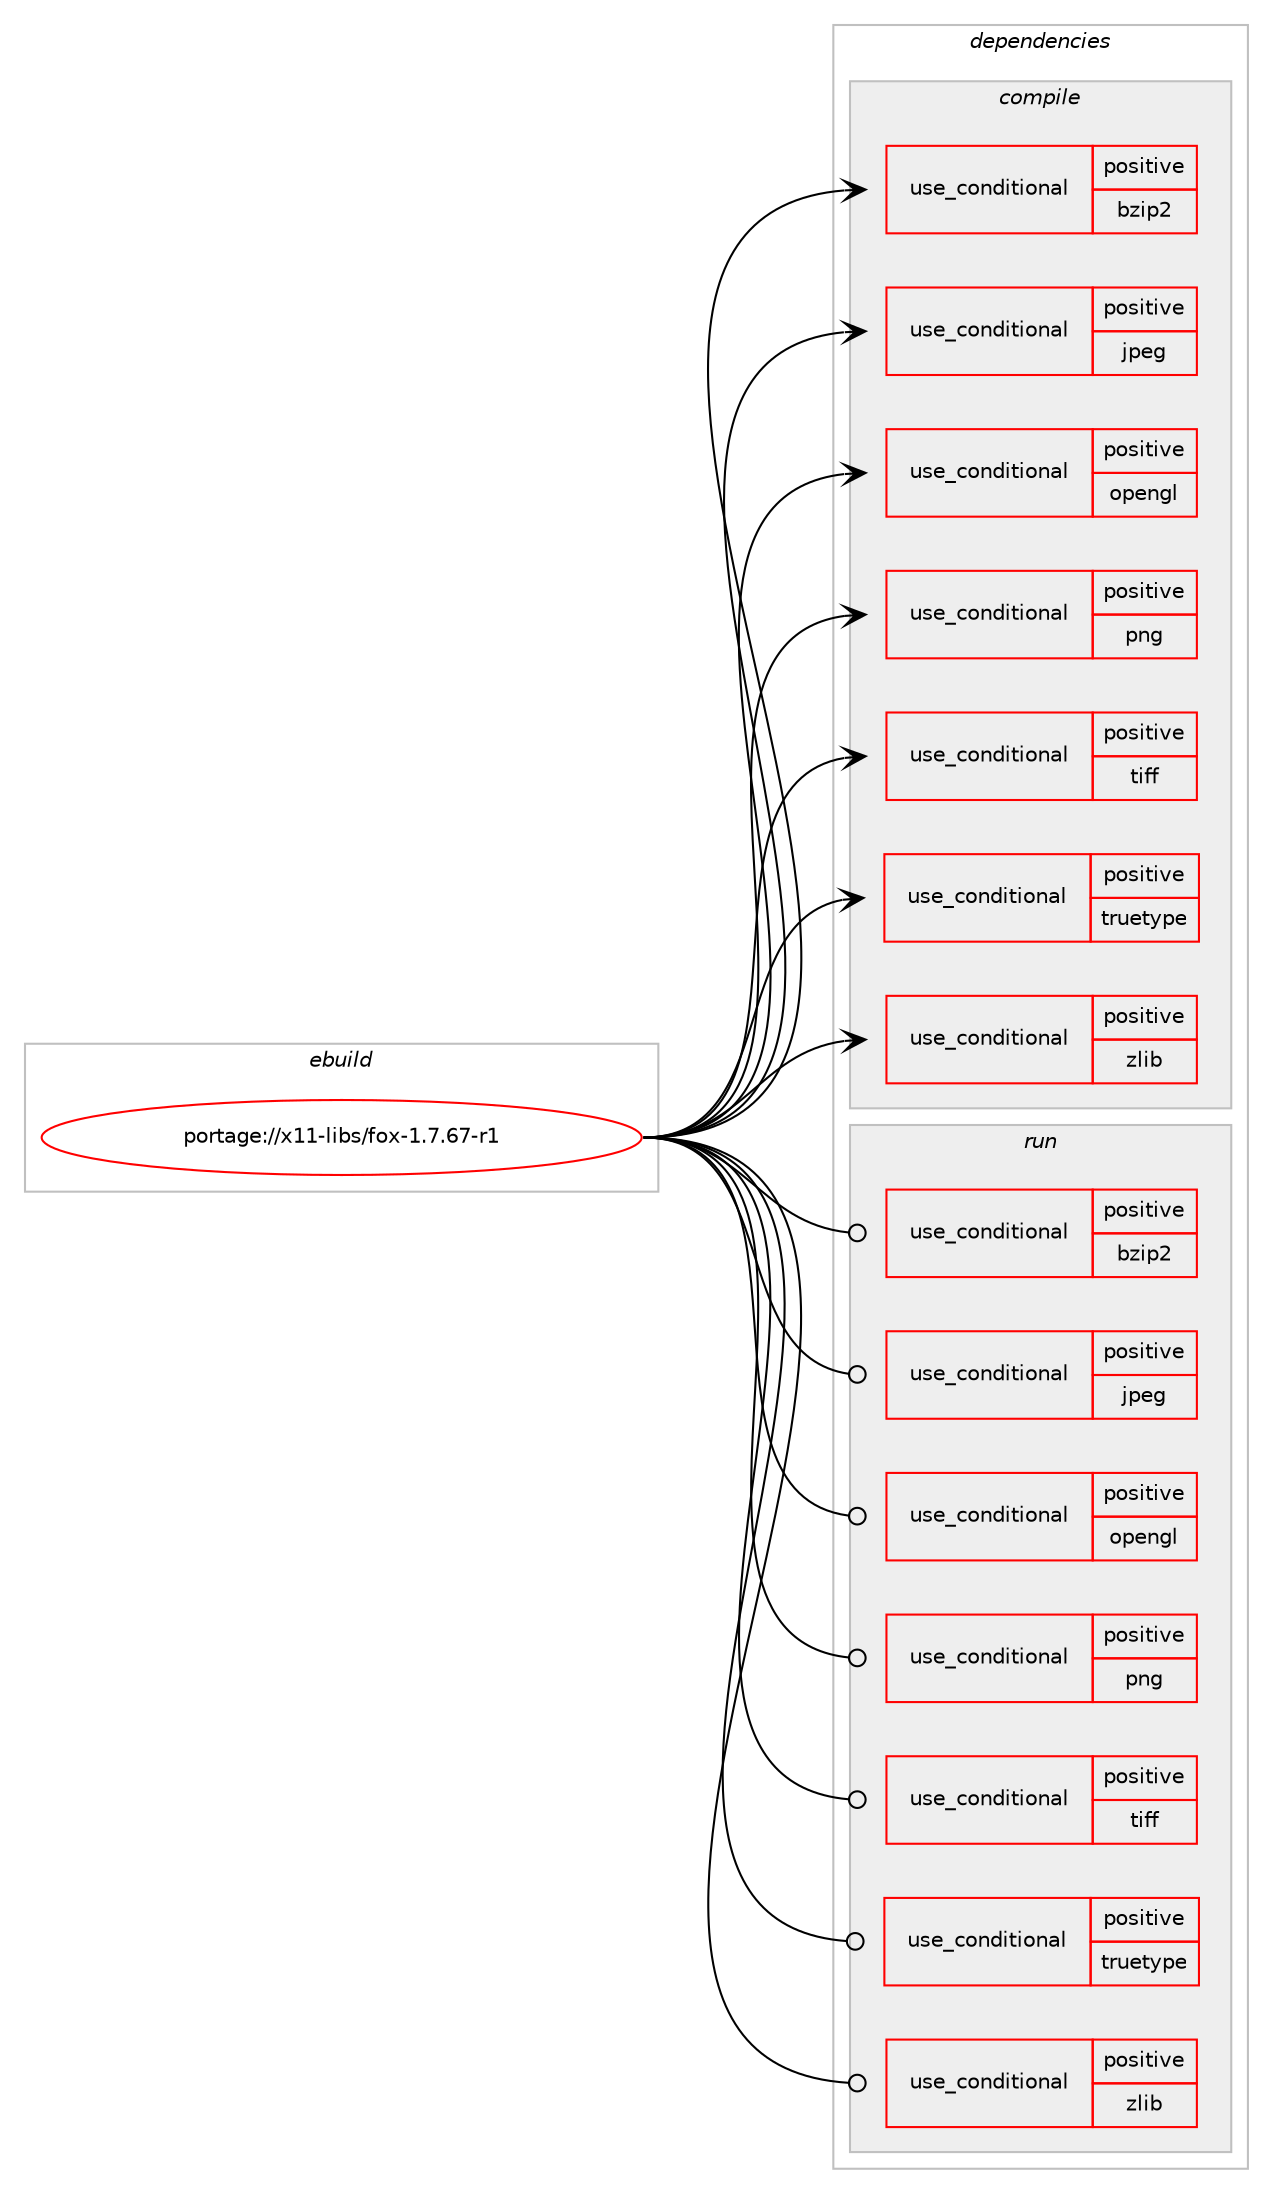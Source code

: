 digraph prolog {

# *************
# Graph options
# *************

newrank=true;
concentrate=true;
compound=true;
graph [rankdir=LR,fontname=Helvetica,fontsize=10,ranksep=1.5];#, ranksep=2.5, nodesep=0.2];
edge  [arrowhead=vee];
node  [fontname=Helvetica,fontsize=10];

# **********
# The ebuild
# **********

subgraph cluster_leftcol {
color=gray;
rank=same;
label=<<i>ebuild</i>>;
id [label="portage://x11-libs/fox-1.7.67-r1", color=red, width=4, href="../x11-libs/fox-1.7.67-r1.svg"];
}

# ****************
# The dependencies
# ****************

subgraph cluster_midcol {
color=gray;
label=<<i>dependencies</i>>;
subgraph cluster_compile {
fillcolor="#eeeeee";
style=filled;
label=<<i>compile</i>>;
subgraph cond17364 {
dependency26276 [label=<<TABLE BORDER="0" CELLBORDER="1" CELLSPACING="0" CELLPADDING="4"><TR><TD ROWSPAN="3" CELLPADDING="10">use_conditional</TD></TR><TR><TD>positive</TD></TR><TR><TD>bzip2</TD></TR></TABLE>>, shape=none, color=red];
# *** BEGIN UNKNOWN DEPENDENCY TYPE (TODO) ***
# dependency26276 -> package_dependency(portage://x11-libs/fox-1.7.67-r1,install,no,app-arch,bzip2,none,[,,],[],[])
# *** END UNKNOWN DEPENDENCY TYPE (TODO) ***

}
id:e -> dependency26276:w [weight=20,style="solid",arrowhead="vee"];
subgraph cond17365 {
dependency26277 [label=<<TABLE BORDER="0" CELLBORDER="1" CELLSPACING="0" CELLPADDING="4"><TR><TD ROWSPAN="3" CELLPADDING="10">use_conditional</TD></TR><TR><TD>positive</TD></TR><TR><TD>jpeg</TD></TR></TABLE>>, shape=none, color=red];
# *** BEGIN UNKNOWN DEPENDENCY TYPE (TODO) ***
# dependency26277 -> package_dependency(portage://x11-libs/fox-1.7.67-r1,install,no,media-libs,libjpeg-turbo,none,[,,],any_same_slot,[])
# *** END UNKNOWN DEPENDENCY TYPE (TODO) ***

}
id:e -> dependency26277:w [weight=20,style="solid",arrowhead="vee"];
subgraph cond17366 {
dependency26278 [label=<<TABLE BORDER="0" CELLBORDER="1" CELLSPACING="0" CELLPADDING="4"><TR><TD ROWSPAN="3" CELLPADDING="10">use_conditional</TD></TR><TR><TD>positive</TD></TR><TR><TD>opengl</TD></TR></TABLE>>, shape=none, color=red];
# *** BEGIN UNKNOWN DEPENDENCY TYPE (TODO) ***
# dependency26278 -> package_dependency(portage://x11-libs/fox-1.7.67-r1,install,no,virtual,glu,none,[,,],[],[])
# *** END UNKNOWN DEPENDENCY TYPE (TODO) ***

# *** BEGIN UNKNOWN DEPENDENCY TYPE (TODO) ***
# dependency26278 -> package_dependency(portage://x11-libs/fox-1.7.67-r1,install,no,virtual,opengl,none,[,,],[],[])
# *** END UNKNOWN DEPENDENCY TYPE (TODO) ***

}
id:e -> dependency26278:w [weight=20,style="solid",arrowhead="vee"];
subgraph cond17367 {
dependency26279 [label=<<TABLE BORDER="0" CELLBORDER="1" CELLSPACING="0" CELLPADDING="4"><TR><TD ROWSPAN="3" CELLPADDING="10">use_conditional</TD></TR><TR><TD>positive</TD></TR><TR><TD>png</TD></TR></TABLE>>, shape=none, color=red];
# *** BEGIN UNKNOWN DEPENDENCY TYPE (TODO) ***
# dependency26279 -> package_dependency(portage://x11-libs/fox-1.7.67-r1,install,no,media-libs,libpng,none,[,,],any_same_slot,[])
# *** END UNKNOWN DEPENDENCY TYPE (TODO) ***

}
id:e -> dependency26279:w [weight=20,style="solid",arrowhead="vee"];
subgraph cond17368 {
dependency26280 [label=<<TABLE BORDER="0" CELLBORDER="1" CELLSPACING="0" CELLPADDING="4"><TR><TD ROWSPAN="3" CELLPADDING="10">use_conditional</TD></TR><TR><TD>positive</TD></TR><TR><TD>tiff</TD></TR></TABLE>>, shape=none, color=red];
# *** BEGIN UNKNOWN DEPENDENCY TYPE (TODO) ***
# dependency26280 -> package_dependency(portage://x11-libs/fox-1.7.67-r1,install,no,media-libs,tiff,none,[,,],any_same_slot,[])
# *** END UNKNOWN DEPENDENCY TYPE (TODO) ***

}
id:e -> dependency26280:w [weight=20,style="solid",arrowhead="vee"];
subgraph cond17369 {
dependency26281 [label=<<TABLE BORDER="0" CELLBORDER="1" CELLSPACING="0" CELLPADDING="4"><TR><TD ROWSPAN="3" CELLPADDING="10">use_conditional</TD></TR><TR><TD>positive</TD></TR><TR><TD>truetype</TD></TR></TABLE>>, shape=none, color=red];
# *** BEGIN UNKNOWN DEPENDENCY TYPE (TODO) ***
# dependency26281 -> package_dependency(portage://x11-libs/fox-1.7.67-r1,install,no,media-libs,freetype,none,[,,],[slot(2)],[])
# *** END UNKNOWN DEPENDENCY TYPE (TODO) ***

# *** BEGIN UNKNOWN DEPENDENCY TYPE (TODO) ***
# dependency26281 -> package_dependency(portage://x11-libs/fox-1.7.67-r1,install,no,x11-libs,libXft,none,[,,],[],[])
# *** END UNKNOWN DEPENDENCY TYPE (TODO) ***

}
id:e -> dependency26281:w [weight=20,style="solid",arrowhead="vee"];
subgraph cond17370 {
dependency26282 [label=<<TABLE BORDER="0" CELLBORDER="1" CELLSPACING="0" CELLPADDING="4"><TR><TD ROWSPAN="3" CELLPADDING="10">use_conditional</TD></TR><TR><TD>positive</TD></TR><TR><TD>zlib</TD></TR></TABLE>>, shape=none, color=red];
# *** BEGIN UNKNOWN DEPENDENCY TYPE (TODO) ***
# dependency26282 -> package_dependency(portage://x11-libs/fox-1.7.67-r1,install,no,sys-libs,zlib,none,[,,],[],[])
# *** END UNKNOWN DEPENDENCY TYPE (TODO) ***

}
id:e -> dependency26282:w [weight=20,style="solid",arrowhead="vee"];
# *** BEGIN UNKNOWN DEPENDENCY TYPE (TODO) ***
# id -> package_dependency(portage://x11-libs/fox-1.7.67-r1,install,no,x11-base,xorg-proto,none,[,,],[],[])
# *** END UNKNOWN DEPENDENCY TYPE (TODO) ***

# *** BEGIN UNKNOWN DEPENDENCY TYPE (TODO) ***
# id -> package_dependency(portage://x11-libs/fox-1.7.67-r1,install,no,x11-libs,fox-wrapper,none,[,,],[],[])
# *** END UNKNOWN DEPENDENCY TYPE (TODO) ***

# *** BEGIN UNKNOWN DEPENDENCY TYPE (TODO) ***
# id -> package_dependency(portage://x11-libs/fox-1.7.67-r1,install,no,x11-libs,libXcursor,none,[,,],[],[])
# *** END UNKNOWN DEPENDENCY TYPE (TODO) ***

# *** BEGIN UNKNOWN DEPENDENCY TYPE (TODO) ***
# id -> package_dependency(portage://x11-libs/fox-1.7.67-r1,install,no,x11-libs,libXrandr,none,[,,],[],[])
# *** END UNKNOWN DEPENDENCY TYPE (TODO) ***

# *** BEGIN UNKNOWN DEPENDENCY TYPE (TODO) ***
# id -> package_dependency(portage://x11-libs/fox-1.7.67-r1,install,no,x11-libs,libXt,none,[,,],[],[])
# *** END UNKNOWN DEPENDENCY TYPE (TODO) ***

}
subgraph cluster_compileandrun {
fillcolor="#eeeeee";
style=filled;
label=<<i>compile and run</i>>;
}
subgraph cluster_run {
fillcolor="#eeeeee";
style=filled;
label=<<i>run</i>>;
subgraph cond17371 {
dependency26283 [label=<<TABLE BORDER="0" CELLBORDER="1" CELLSPACING="0" CELLPADDING="4"><TR><TD ROWSPAN="3" CELLPADDING="10">use_conditional</TD></TR><TR><TD>positive</TD></TR><TR><TD>bzip2</TD></TR></TABLE>>, shape=none, color=red];
# *** BEGIN UNKNOWN DEPENDENCY TYPE (TODO) ***
# dependency26283 -> package_dependency(portage://x11-libs/fox-1.7.67-r1,run,no,app-arch,bzip2,none,[,,],[],[])
# *** END UNKNOWN DEPENDENCY TYPE (TODO) ***

}
id:e -> dependency26283:w [weight=20,style="solid",arrowhead="odot"];
subgraph cond17372 {
dependency26284 [label=<<TABLE BORDER="0" CELLBORDER="1" CELLSPACING="0" CELLPADDING="4"><TR><TD ROWSPAN="3" CELLPADDING="10">use_conditional</TD></TR><TR><TD>positive</TD></TR><TR><TD>jpeg</TD></TR></TABLE>>, shape=none, color=red];
# *** BEGIN UNKNOWN DEPENDENCY TYPE (TODO) ***
# dependency26284 -> package_dependency(portage://x11-libs/fox-1.7.67-r1,run,no,media-libs,libjpeg-turbo,none,[,,],any_same_slot,[])
# *** END UNKNOWN DEPENDENCY TYPE (TODO) ***

}
id:e -> dependency26284:w [weight=20,style="solid",arrowhead="odot"];
subgraph cond17373 {
dependency26285 [label=<<TABLE BORDER="0" CELLBORDER="1" CELLSPACING="0" CELLPADDING="4"><TR><TD ROWSPAN="3" CELLPADDING="10">use_conditional</TD></TR><TR><TD>positive</TD></TR><TR><TD>opengl</TD></TR></TABLE>>, shape=none, color=red];
# *** BEGIN UNKNOWN DEPENDENCY TYPE (TODO) ***
# dependency26285 -> package_dependency(portage://x11-libs/fox-1.7.67-r1,run,no,virtual,glu,none,[,,],[],[])
# *** END UNKNOWN DEPENDENCY TYPE (TODO) ***

# *** BEGIN UNKNOWN DEPENDENCY TYPE (TODO) ***
# dependency26285 -> package_dependency(portage://x11-libs/fox-1.7.67-r1,run,no,virtual,opengl,none,[,,],[],[])
# *** END UNKNOWN DEPENDENCY TYPE (TODO) ***

}
id:e -> dependency26285:w [weight=20,style="solid",arrowhead="odot"];
subgraph cond17374 {
dependency26286 [label=<<TABLE BORDER="0" CELLBORDER="1" CELLSPACING="0" CELLPADDING="4"><TR><TD ROWSPAN="3" CELLPADDING="10">use_conditional</TD></TR><TR><TD>positive</TD></TR><TR><TD>png</TD></TR></TABLE>>, shape=none, color=red];
# *** BEGIN UNKNOWN DEPENDENCY TYPE (TODO) ***
# dependency26286 -> package_dependency(portage://x11-libs/fox-1.7.67-r1,run,no,media-libs,libpng,none,[,,],any_same_slot,[])
# *** END UNKNOWN DEPENDENCY TYPE (TODO) ***

}
id:e -> dependency26286:w [weight=20,style="solid",arrowhead="odot"];
subgraph cond17375 {
dependency26287 [label=<<TABLE BORDER="0" CELLBORDER="1" CELLSPACING="0" CELLPADDING="4"><TR><TD ROWSPAN="3" CELLPADDING="10">use_conditional</TD></TR><TR><TD>positive</TD></TR><TR><TD>tiff</TD></TR></TABLE>>, shape=none, color=red];
# *** BEGIN UNKNOWN DEPENDENCY TYPE (TODO) ***
# dependency26287 -> package_dependency(portage://x11-libs/fox-1.7.67-r1,run,no,media-libs,tiff,none,[,,],any_same_slot,[])
# *** END UNKNOWN DEPENDENCY TYPE (TODO) ***

}
id:e -> dependency26287:w [weight=20,style="solid",arrowhead="odot"];
subgraph cond17376 {
dependency26288 [label=<<TABLE BORDER="0" CELLBORDER="1" CELLSPACING="0" CELLPADDING="4"><TR><TD ROWSPAN="3" CELLPADDING="10">use_conditional</TD></TR><TR><TD>positive</TD></TR><TR><TD>truetype</TD></TR></TABLE>>, shape=none, color=red];
# *** BEGIN UNKNOWN DEPENDENCY TYPE (TODO) ***
# dependency26288 -> package_dependency(portage://x11-libs/fox-1.7.67-r1,run,no,media-libs,freetype,none,[,,],[slot(2)],[])
# *** END UNKNOWN DEPENDENCY TYPE (TODO) ***

# *** BEGIN UNKNOWN DEPENDENCY TYPE (TODO) ***
# dependency26288 -> package_dependency(portage://x11-libs/fox-1.7.67-r1,run,no,x11-libs,libXft,none,[,,],[],[])
# *** END UNKNOWN DEPENDENCY TYPE (TODO) ***

}
id:e -> dependency26288:w [weight=20,style="solid",arrowhead="odot"];
subgraph cond17377 {
dependency26289 [label=<<TABLE BORDER="0" CELLBORDER="1" CELLSPACING="0" CELLPADDING="4"><TR><TD ROWSPAN="3" CELLPADDING="10">use_conditional</TD></TR><TR><TD>positive</TD></TR><TR><TD>zlib</TD></TR></TABLE>>, shape=none, color=red];
# *** BEGIN UNKNOWN DEPENDENCY TYPE (TODO) ***
# dependency26289 -> package_dependency(portage://x11-libs/fox-1.7.67-r1,run,no,sys-libs,zlib,none,[,,],[],[])
# *** END UNKNOWN DEPENDENCY TYPE (TODO) ***

}
id:e -> dependency26289:w [weight=20,style="solid",arrowhead="odot"];
# *** BEGIN UNKNOWN DEPENDENCY TYPE (TODO) ***
# id -> package_dependency(portage://x11-libs/fox-1.7.67-r1,run,no,x11-libs,fox-wrapper,none,[,,],[],[])
# *** END UNKNOWN DEPENDENCY TYPE (TODO) ***

# *** BEGIN UNKNOWN DEPENDENCY TYPE (TODO) ***
# id -> package_dependency(portage://x11-libs/fox-1.7.67-r1,run,no,x11-libs,libXcursor,none,[,,],[],[])
# *** END UNKNOWN DEPENDENCY TYPE (TODO) ***

# *** BEGIN UNKNOWN DEPENDENCY TYPE (TODO) ***
# id -> package_dependency(portage://x11-libs/fox-1.7.67-r1,run,no,x11-libs,libXrandr,none,[,,],[],[])
# *** END UNKNOWN DEPENDENCY TYPE (TODO) ***

}
}

# **************
# The candidates
# **************

subgraph cluster_choices {
rank=same;
color=gray;
label=<<i>candidates</i>>;

}

}
